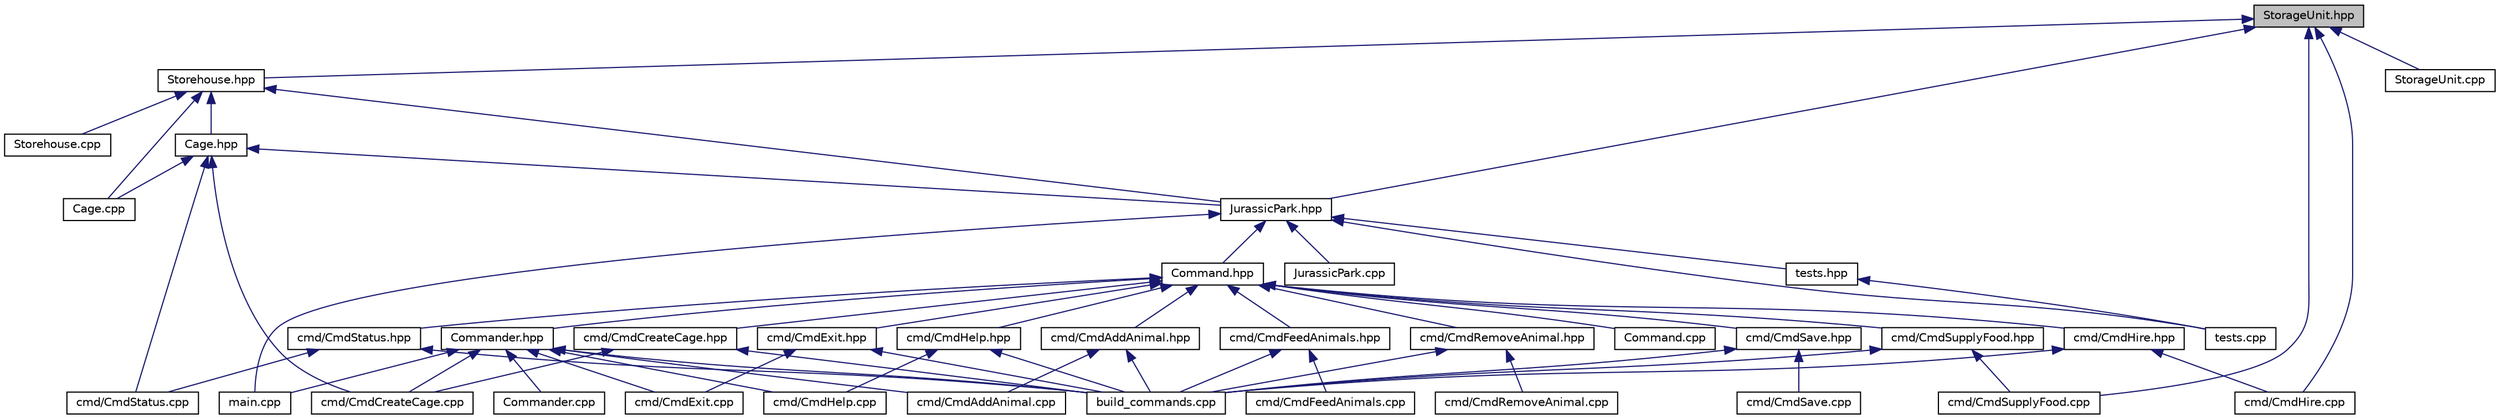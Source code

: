 digraph "StorageUnit.hpp"
{
  edge [fontname="Helvetica",fontsize="10",labelfontname="Helvetica",labelfontsize="10"];
  node [fontname="Helvetica",fontsize="10",shape=record];
  Node6 [label="StorageUnit.hpp",height=0.2,width=0.4,color="black", fillcolor="grey75", style="filled", fontcolor="black"];
  Node6 -> Node7 [dir="back",color="midnightblue",fontsize="10",style="solid",fontname="Helvetica"];
  Node7 [label="Storehouse.hpp",height=0.2,width=0.4,color="black", fillcolor="white", style="filled",URL="$Storehouse_8hpp.html"];
  Node7 -> Node8 [dir="back",color="midnightblue",fontsize="10",style="solid",fontname="Helvetica"];
  Node8 [label="Cage.hpp",height=0.2,width=0.4,color="black", fillcolor="white", style="filled",URL="$Cage_8hpp.html"];
  Node8 -> Node9 [dir="back",color="midnightblue",fontsize="10",style="solid",fontname="Helvetica"];
  Node9 [label="JurassicPark.hpp",height=0.2,width=0.4,color="black", fillcolor="white", style="filled",URL="$JurassicPark_8hpp.html"];
  Node9 -> Node10 [dir="back",color="midnightblue",fontsize="10",style="solid",fontname="Helvetica"];
  Node10 [label="Command.hpp",height=0.2,width=0.4,color="black", fillcolor="white", style="filled",URL="$Command_8hpp.html"];
  Node10 -> Node11 [dir="back",color="midnightblue",fontsize="10",style="solid",fontname="Helvetica"];
  Node11 [label="Commander.hpp",height=0.2,width=0.4,color="black", fillcolor="white", style="filled",URL="$Commander_8hpp.html"];
  Node11 -> Node12 [dir="back",color="midnightblue",fontsize="10",style="solid",fontname="Helvetica"];
  Node12 [label="build_commands.cpp",height=0.2,width=0.4,color="black", fillcolor="white", style="filled",URL="$build__commands_8cpp.html"];
  Node11 -> Node13 [dir="back",color="midnightblue",fontsize="10",style="solid",fontname="Helvetica"];
  Node13 [label="cmd/CmdAddAnimal.cpp",height=0.2,width=0.4,color="black", fillcolor="white", style="filled",URL="$CmdAddAnimal_8cpp.html"];
  Node11 -> Node14 [dir="back",color="midnightblue",fontsize="10",style="solid",fontname="Helvetica"];
  Node14 [label="cmd/CmdCreateCage.cpp",height=0.2,width=0.4,color="black", fillcolor="white", style="filled",URL="$CmdCreateCage_8cpp.html"];
  Node11 -> Node15 [dir="back",color="midnightblue",fontsize="10",style="solid",fontname="Helvetica"];
  Node15 [label="cmd/CmdExit.cpp",height=0.2,width=0.4,color="black", fillcolor="white", style="filled",URL="$CmdExit_8cpp.html"];
  Node11 -> Node16 [dir="back",color="midnightblue",fontsize="10",style="solid",fontname="Helvetica"];
  Node16 [label="cmd/CmdHelp.cpp",height=0.2,width=0.4,color="black", fillcolor="white", style="filled",URL="$CmdHelp_8cpp.html"];
  Node11 -> Node17 [dir="back",color="midnightblue",fontsize="10",style="solid",fontname="Helvetica"];
  Node17 [label="Commander.cpp",height=0.2,width=0.4,color="black", fillcolor="white", style="filled",URL="$Commander_8cpp.html"];
  Node11 -> Node18 [dir="back",color="midnightblue",fontsize="10",style="solid",fontname="Helvetica"];
  Node18 [label="main.cpp",height=0.2,width=0.4,color="black", fillcolor="white", style="filled",URL="$main_8cpp.html"];
  Node10 -> Node19 [dir="back",color="midnightblue",fontsize="10",style="solid",fontname="Helvetica"];
  Node19 [label="cmd/CmdAddAnimal.hpp",height=0.2,width=0.4,color="black", fillcolor="white", style="filled",URL="$CmdAddAnimal_8hpp.html"];
  Node19 -> Node12 [dir="back",color="midnightblue",fontsize="10",style="solid",fontname="Helvetica"];
  Node19 -> Node13 [dir="back",color="midnightblue",fontsize="10",style="solid",fontname="Helvetica"];
  Node10 -> Node20 [dir="back",color="midnightblue",fontsize="10",style="solid",fontname="Helvetica"];
  Node20 [label="cmd/CmdCreateCage.hpp",height=0.2,width=0.4,color="black", fillcolor="white", style="filled",URL="$CmdCreateCage_8hpp.html"];
  Node20 -> Node12 [dir="back",color="midnightblue",fontsize="10",style="solid",fontname="Helvetica"];
  Node20 -> Node14 [dir="back",color="midnightblue",fontsize="10",style="solid",fontname="Helvetica"];
  Node10 -> Node21 [dir="back",color="midnightblue",fontsize="10",style="solid",fontname="Helvetica"];
  Node21 [label="cmd/CmdExit.hpp",height=0.2,width=0.4,color="black", fillcolor="white", style="filled",URL="$CmdExit_8hpp.html"];
  Node21 -> Node12 [dir="back",color="midnightblue",fontsize="10",style="solid",fontname="Helvetica"];
  Node21 -> Node15 [dir="back",color="midnightblue",fontsize="10",style="solid",fontname="Helvetica"];
  Node10 -> Node22 [dir="back",color="midnightblue",fontsize="10",style="solid",fontname="Helvetica"];
  Node22 [label="cmd/CmdFeedAnimals.hpp",height=0.2,width=0.4,color="black", fillcolor="white", style="filled",URL="$CmdFeedAnimals_8hpp.html"];
  Node22 -> Node12 [dir="back",color="midnightblue",fontsize="10",style="solid",fontname="Helvetica"];
  Node22 -> Node23 [dir="back",color="midnightblue",fontsize="10",style="solid",fontname="Helvetica"];
  Node23 [label="cmd/CmdFeedAnimals.cpp",height=0.2,width=0.4,color="black", fillcolor="white", style="filled",URL="$CmdFeedAnimals_8cpp.html"];
  Node10 -> Node24 [dir="back",color="midnightblue",fontsize="10",style="solid",fontname="Helvetica"];
  Node24 [label="cmd/CmdHelp.hpp",height=0.2,width=0.4,color="black", fillcolor="white", style="filled",URL="$CmdHelp_8hpp.html"];
  Node24 -> Node12 [dir="back",color="midnightblue",fontsize="10",style="solid",fontname="Helvetica"];
  Node24 -> Node16 [dir="back",color="midnightblue",fontsize="10",style="solid",fontname="Helvetica"];
  Node10 -> Node25 [dir="back",color="midnightblue",fontsize="10",style="solid",fontname="Helvetica"];
  Node25 [label="cmd/CmdHire.hpp",height=0.2,width=0.4,color="black", fillcolor="white", style="filled",URL="$CmdHire_8hpp.html"];
  Node25 -> Node12 [dir="back",color="midnightblue",fontsize="10",style="solid",fontname="Helvetica"];
  Node25 -> Node26 [dir="back",color="midnightblue",fontsize="10",style="solid",fontname="Helvetica"];
  Node26 [label="cmd/CmdHire.cpp",height=0.2,width=0.4,color="black", fillcolor="white", style="filled",URL="$CmdHire_8cpp.html"];
  Node10 -> Node27 [dir="back",color="midnightblue",fontsize="10",style="solid",fontname="Helvetica"];
  Node27 [label="cmd/CmdRemoveAnimal.hpp",height=0.2,width=0.4,color="black", fillcolor="white", style="filled",URL="$CmdRemoveAnimal_8hpp.html"];
  Node27 -> Node12 [dir="back",color="midnightblue",fontsize="10",style="solid",fontname="Helvetica"];
  Node27 -> Node28 [dir="back",color="midnightblue",fontsize="10",style="solid",fontname="Helvetica"];
  Node28 [label="cmd/CmdRemoveAnimal.cpp",height=0.2,width=0.4,color="black", fillcolor="white", style="filled",URL="$CmdRemoveAnimal_8cpp.html"];
  Node10 -> Node29 [dir="back",color="midnightblue",fontsize="10",style="solid",fontname="Helvetica"];
  Node29 [label="cmd/CmdSave.hpp",height=0.2,width=0.4,color="black", fillcolor="white", style="filled",URL="$CmdSave_8hpp.html"];
  Node29 -> Node12 [dir="back",color="midnightblue",fontsize="10",style="solid",fontname="Helvetica"];
  Node29 -> Node30 [dir="back",color="midnightblue",fontsize="10",style="solid",fontname="Helvetica"];
  Node30 [label="cmd/CmdSave.cpp",height=0.2,width=0.4,color="black", fillcolor="white", style="filled",URL="$CmdSave_8cpp.html"];
  Node10 -> Node31 [dir="back",color="midnightblue",fontsize="10",style="solid",fontname="Helvetica"];
  Node31 [label="cmd/CmdStatus.hpp",height=0.2,width=0.4,color="black", fillcolor="white", style="filled",URL="$CmdStatus_8hpp.html"];
  Node31 -> Node12 [dir="back",color="midnightblue",fontsize="10",style="solid",fontname="Helvetica"];
  Node31 -> Node32 [dir="back",color="midnightblue",fontsize="10",style="solid",fontname="Helvetica"];
  Node32 [label="cmd/CmdStatus.cpp",height=0.2,width=0.4,color="black", fillcolor="white", style="filled",URL="$CmdStatus_8cpp.html"];
  Node10 -> Node33 [dir="back",color="midnightblue",fontsize="10",style="solid",fontname="Helvetica"];
  Node33 [label="cmd/CmdSupplyFood.hpp",height=0.2,width=0.4,color="black", fillcolor="white", style="filled",URL="$CmdSupplyFood_8hpp.html"];
  Node33 -> Node12 [dir="back",color="midnightblue",fontsize="10",style="solid",fontname="Helvetica"];
  Node33 -> Node34 [dir="back",color="midnightblue",fontsize="10",style="solid",fontname="Helvetica"];
  Node34 [label="cmd/CmdSupplyFood.cpp",height=0.2,width=0.4,color="black", fillcolor="white", style="filled",URL="$CmdSupplyFood_8cpp.html"];
  Node10 -> Node35 [dir="back",color="midnightblue",fontsize="10",style="solid",fontname="Helvetica"];
  Node35 [label="Command.cpp",height=0.2,width=0.4,color="black", fillcolor="white", style="filled",URL="$Command_8cpp.html"];
  Node9 -> Node36 [dir="back",color="midnightblue",fontsize="10",style="solid",fontname="Helvetica"];
  Node36 [label="JurassicPark.cpp",height=0.2,width=0.4,color="black", fillcolor="white", style="filled",URL="$JurassicPark_8cpp.html"];
  Node9 -> Node18 [dir="back",color="midnightblue",fontsize="10",style="solid",fontname="Helvetica"];
  Node9 -> Node37 [dir="back",color="midnightblue",fontsize="10",style="solid",fontname="Helvetica"];
  Node37 [label="tests.hpp",height=0.2,width=0.4,color="black", fillcolor="white", style="filled",URL="$tests_8hpp.html"];
  Node37 -> Node38 [dir="back",color="midnightblue",fontsize="10",style="solid",fontname="Helvetica"];
  Node38 [label="tests.cpp",height=0.2,width=0.4,color="black", fillcolor="white", style="filled",URL="$tests_8cpp.html"];
  Node9 -> Node38 [dir="back",color="midnightblue",fontsize="10",style="solid",fontname="Helvetica"];
  Node8 -> Node39 [dir="back",color="midnightblue",fontsize="10",style="solid",fontname="Helvetica"];
  Node39 [label="Cage.cpp",height=0.2,width=0.4,color="black", fillcolor="white", style="filled",URL="$Cage_8cpp.html"];
  Node8 -> Node14 [dir="back",color="midnightblue",fontsize="10",style="solid",fontname="Helvetica"];
  Node8 -> Node32 [dir="back",color="midnightblue",fontsize="10",style="solid",fontname="Helvetica"];
  Node7 -> Node9 [dir="back",color="midnightblue",fontsize="10",style="solid",fontname="Helvetica"];
  Node7 -> Node39 [dir="back",color="midnightblue",fontsize="10",style="solid",fontname="Helvetica"];
  Node7 -> Node40 [dir="back",color="midnightblue",fontsize="10",style="solid",fontname="Helvetica"];
  Node40 [label="Storehouse.cpp",height=0.2,width=0.4,color="black", fillcolor="white", style="filled",URL="$Storehouse_8cpp.html"];
  Node6 -> Node9 [dir="back",color="midnightblue",fontsize="10",style="solid",fontname="Helvetica"];
  Node6 -> Node26 [dir="back",color="midnightblue",fontsize="10",style="solid",fontname="Helvetica"];
  Node6 -> Node34 [dir="back",color="midnightblue",fontsize="10",style="solid",fontname="Helvetica"];
  Node6 -> Node41 [dir="back",color="midnightblue",fontsize="10",style="solid",fontname="Helvetica"];
  Node41 [label="StorageUnit.cpp",height=0.2,width=0.4,color="black", fillcolor="white", style="filled",URL="$StorageUnit_8cpp.html"];
}
